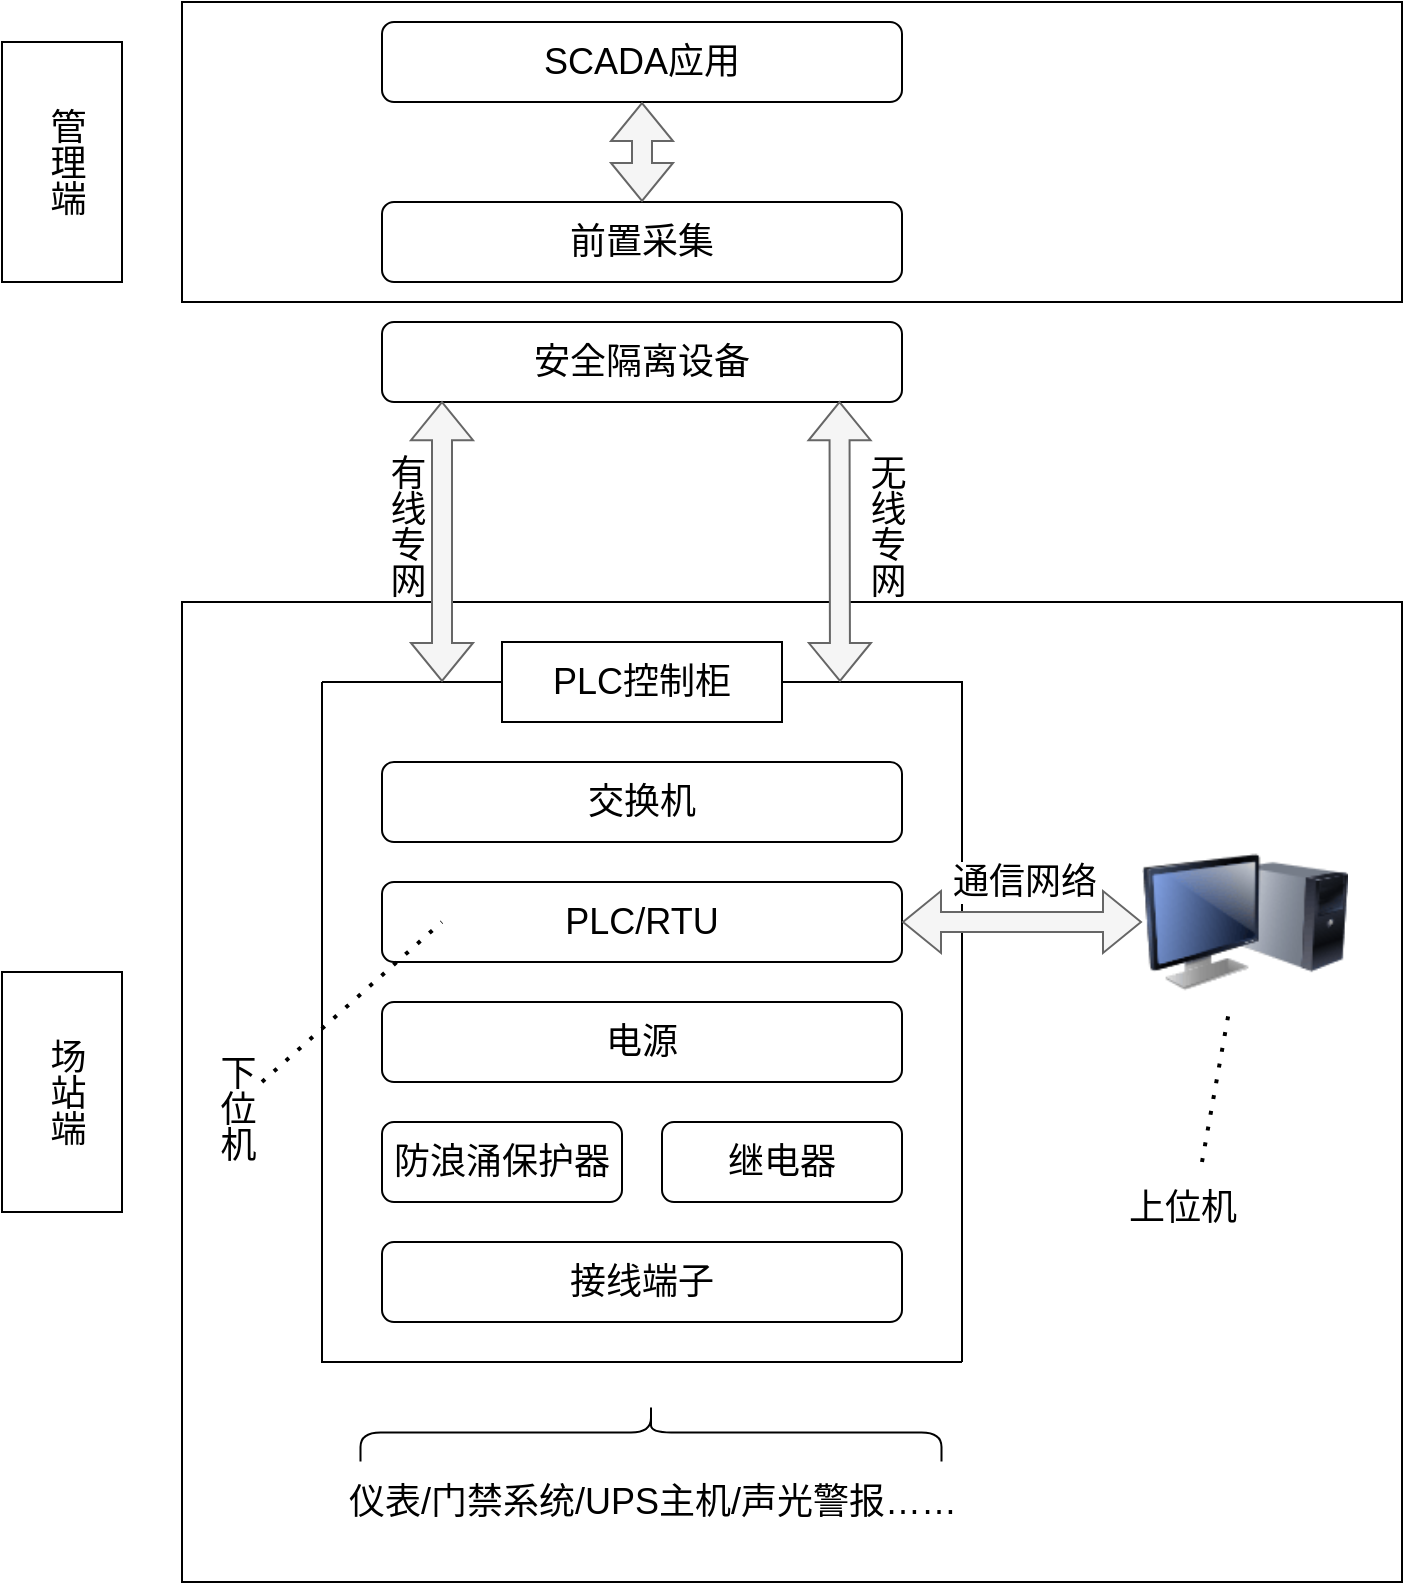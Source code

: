 <mxfile version="24.7.17">
  <diagram name="第 1 页" id="QgNK3eTXXUzqxRTv0S-a">
    <mxGraphModel dx="1435" dy="835" grid="1" gridSize="10" guides="1" tooltips="1" connect="1" arrows="1" fold="1" page="1" pageScale="1" pageWidth="827" pageHeight="1169" math="0" shadow="0">
      <root>
        <mxCell id="0" />
        <mxCell id="1" parent="0" />
        <mxCell id="0Bb9e7Ep8R2SE3kqVJWD-13" value="" style="rounded=0;whiteSpace=wrap;html=1;" vertex="1" parent="1">
          <mxGeometry x="220" y="420" width="610" height="490" as="geometry" />
        </mxCell>
        <mxCell id="0Bb9e7Ep8R2SE3kqVJWD-29" style="edgeStyle=elbowEdgeStyle;rounded=0;orthogonalLoop=1;jettySize=auto;html=1;elbow=vertical;endArrow=none;endFill=0;" edge="1" parent="1">
          <mxGeometry relative="1" as="geometry">
            <mxPoint x="610" y="800" as="targetPoint" />
            <mxPoint x="290" y="460" as="sourcePoint" />
            <Array as="points">
              <mxPoint x="310" y="800" />
            </Array>
          </mxGeometry>
        </mxCell>
        <mxCell id="0Bb9e7Ep8R2SE3kqVJWD-12" value="&lt;span style=&quot;font-size: 18px;&quot;&gt;接线端子&lt;/span&gt;" style="rounded=1;whiteSpace=wrap;html=1;" vertex="1" parent="1">
          <mxGeometry x="320" y="740" width="260" height="40" as="geometry" />
        </mxCell>
        <mxCell id="0Bb9e7Ep8R2SE3kqVJWD-5" value="&lt;font style=&quot;font-size: 18px;&quot;&gt;PLC控制柜&lt;/font&gt;" style="rounded=0;whiteSpace=wrap;html=1;" vertex="1" parent="1">
          <mxGeometry x="380" y="440" width="140" height="40" as="geometry" />
        </mxCell>
        <mxCell id="0Bb9e7Ep8R2SE3kqVJWD-30" style="edgeStyle=orthogonalEdgeStyle;rounded=0;orthogonalLoop=1;jettySize=auto;html=1;endArrow=none;endFill=0;" edge="1" parent="1" source="0Bb9e7Ep8R2SE3kqVJWD-5">
          <mxGeometry relative="1" as="geometry">
            <mxPoint x="610" y="800" as="targetPoint" />
            <Array as="points">
              <mxPoint x="610" y="460" />
              <mxPoint x="610" y="800" />
            </Array>
          </mxGeometry>
        </mxCell>
        <mxCell id="0Bb9e7Ep8R2SE3kqVJWD-4" value="" style="rounded=0;whiteSpace=wrap;html=1;" vertex="1" parent="1">
          <mxGeometry x="220" y="120" width="610" height="150" as="geometry" />
        </mxCell>
        <mxCell id="0Bb9e7Ep8R2SE3kqVJWD-1" value="&lt;span style=&quot;font-size: 18px;&quot;&gt;前置采集&lt;/span&gt;" style="rounded=1;whiteSpace=wrap;html=1;" vertex="1" parent="1">
          <mxGeometry x="320" y="220" width="260" height="40" as="geometry" />
        </mxCell>
        <mxCell id="0Bb9e7Ep8R2SE3kqVJWD-2" value="&lt;span style=&quot;font-size: 18px;&quot;&gt;SCADA应用&lt;/span&gt;" style="rounded=1;whiteSpace=wrap;html=1;" vertex="1" parent="1">
          <mxGeometry x="320" y="130" width="260" height="40" as="geometry" />
        </mxCell>
        <mxCell id="0Bb9e7Ep8R2SE3kqVJWD-3" value="&lt;font style=&quot;font-size: 18px;&quot;&gt;安全隔离设备&lt;/font&gt;" style="rounded=1;whiteSpace=wrap;html=1;" vertex="1" parent="1">
          <mxGeometry x="320" y="280" width="260" height="40" as="geometry" />
        </mxCell>
        <mxCell id="0Bb9e7Ep8R2SE3kqVJWD-31" style="edgeStyle=orthogonalEdgeStyle;rounded=0;orthogonalLoop=1;jettySize=auto;html=1;endArrow=none;endFill=0;" edge="1" parent="1" source="0Bb9e7Ep8R2SE3kqVJWD-5">
          <mxGeometry relative="1" as="geometry">
            <mxPoint x="290" y="460" as="targetPoint" />
          </mxGeometry>
        </mxCell>
        <mxCell id="0Bb9e7Ep8R2SE3kqVJWD-7" value="&lt;font style=&quot;font-size: 18px;&quot;&gt;交换机&lt;/font&gt;" style="rounded=1;whiteSpace=wrap;html=1;" vertex="1" parent="1">
          <mxGeometry x="320" y="500" width="260" height="40" as="geometry" />
        </mxCell>
        <mxCell id="0Bb9e7Ep8R2SE3kqVJWD-8" value="&lt;span style=&quot;font-size: 18px;&quot;&gt;PLC/RTU&lt;/span&gt;" style="rounded=1;whiteSpace=wrap;html=1;" vertex="1" parent="1">
          <mxGeometry x="320" y="560" width="260" height="40" as="geometry" />
        </mxCell>
        <mxCell id="0Bb9e7Ep8R2SE3kqVJWD-9" value="&lt;span style=&quot;font-size: 18px;&quot;&gt;电源&lt;/span&gt;" style="rounded=1;whiteSpace=wrap;html=1;" vertex="1" parent="1">
          <mxGeometry x="320" y="620" width="260" height="40" as="geometry" />
        </mxCell>
        <mxCell id="0Bb9e7Ep8R2SE3kqVJWD-10" value="&lt;span style=&quot;font-size: 18px;&quot;&gt;防浪涌保护器&lt;/span&gt;" style="rounded=1;whiteSpace=wrap;html=1;" vertex="1" parent="1">
          <mxGeometry x="320" y="680" width="120" height="40" as="geometry" />
        </mxCell>
        <mxCell id="0Bb9e7Ep8R2SE3kqVJWD-11" value="&lt;span style=&quot;font-size: 18px;&quot;&gt;继电器&lt;/span&gt;" style="rounded=1;whiteSpace=wrap;html=1;" vertex="1" parent="1">
          <mxGeometry x="460" y="680" width="120" height="40" as="geometry" />
        </mxCell>
        <mxCell id="0Bb9e7Ep8R2SE3kqVJWD-20" value="" style="shape=flexArrow;endArrow=classic;startArrow=classic;html=1;rounded=0;entryX=0.5;entryY=1;entryDx=0;entryDy=0;fillColor=#f5f5f5;strokeColor=#666666;" edge="1" parent="1" target="0Bb9e7Ep8R2SE3kqVJWD-2">
          <mxGeometry width="100" height="100" relative="1" as="geometry">
            <mxPoint x="450" y="220" as="sourcePoint" />
            <mxPoint x="450" y="180" as="targetPoint" />
          </mxGeometry>
        </mxCell>
        <mxCell id="0Bb9e7Ep8R2SE3kqVJWD-21" value="" style="shape=curlyBracket;whiteSpace=wrap;html=1;rounded=1;flipH=1;labelPosition=right;verticalLabelPosition=middle;align=left;verticalAlign=middle;rotation=-90;" vertex="1" parent="1">
          <mxGeometry x="440" y="690" width="29" height="290.5" as="geometry" />
        </mxCell>
        <mxCell id="0Bb9e7Ep8R2SE3kqVJWD-22" value="" style="image;html=1;image=img/lib/clip_art/computers/Monitor_Tower_128x128.png" vertex="1" parent="1">
          <mxGeometry x="700" y="537.5" width="103" height="85" as="geometry" />
        </mxCell>
        <mxCell id="0Bb9e7Ep8R2SE3kqVJWD-23" value="&lt;font style=&quot;font-size: 18px;&quot;&gt;仪表/门禁系统/UPS主机/声光警报……&lt;/font&gt;" style="text;html=1;align=center;verticalAlign=middle;resizable=0;points=[];autosize=1;strokeColor=none;fillColor=none;" vertex="1" parent="1">
          <mxGeometry x="290" y="850" width="330" height="40" as="geometry" />
        </mxCell>
        <mxCell id="0Bb9e7Ep8R2SE3kqVJWD-24" value="&lt;div style=&quot;&quot;&gt;&lt;span style=&quot;font-size: 18px; background-color: initial;&quot;&gt;管理端&lt;/span&gt;&lt;/div&gt;" style="rounded=0;whiteSpace=wrap;html=1;align=center;textDirection=vertical-lr;" vertex="1" parent="1">
          <mxGeometry x="130" y="140" width="60" height="120" as="geometry" />
        </mxCell>
        <mxCell id="0Bb9e7Ep8R2SE3kqVJWD-25" value="&lt;div style=&quot;&quot;&gt;&lt;span style=&quot;font-size: 18px; background-color: initial;&quot;&gt;场站端&lt;/span&gt;&lt;/div&gt;" style="rounded=0;whiteSpace=wrap;html=1;align=center;textDirection=vertical-lr;" vertex="1" parent="1">
          <mxGeometry x="130" y="605" width="60" height="120" as="geometry" />
        </mxCell>
        <mxCell id="0Bb9e7Ep8R2SE3kqVJWD-33" value="" style="endArrow=none;dashed=1;html=1;dashPattern=1 3;strokeWidth=2;rounded=0;entryX=0.115;entryY=0.5;entryDx=0;entryDy=0;entryPerimeter=0;" edge="1" parent="1" target="0Bb9e7Ep8R2SE3kqVJWD-8">
          <mxGeometry width="50" height="50" relative="1" as="geometry">
            <mxPoint x="260" y="660" as="sourcePoint" />
            <mxPoint x="510" y="360" as="targetPoint" />
          </mxGeometry>
        </mxCell>
        <mxCell id="0Bb9e7Ep8R2SE3kqVJWD-35" value="&lt;font style=&quot;font-size: 18px;&quot;&gt;下位机&lt;/font&gt;" style="text;html=1;align=center;verticalAlign=middle;resizable=0;points=[];autosize=1;strokeColor=none;fillColor=none;textDirection=vertical-lr;" vertex="1" parent="1">
          <mxGeometry x="204.5" y="670" width="80" height="40" as="geometry" />
        </mxCell>
        <mxCell id="0Bb9e7Ep8R2SE3kqVJWD-38" value="" style="endArrow=none;dashed=1;html=1;dashPattern=1 3;strokeWidth=2;rounded=0;" edge="1" parent="1" target="0Bb9e7Ep8R2SE3kqVJWD-22">
          <mxGeometry width="50" height="50" relative="1" as="geometry">
            <mxPoint x="730" y="700" as="sourcePoint" />
            <mxPoint x="734.471" y="670" as="targetPoint" />
          </mxGeometry>
        </mxCell>
        <mxCell id="0Bb9e7Ep8R2SE3kqVJWD-39" value="&lt;font style=&quot;font-size: 18px;&quot;&gt;上位机&lt;/font&gt;" style="text;html=1;align=center;verticalAlign=middle;resizable=0;points=[];autosize=1;strokeColor=none;fillColor=none;" vertex="1" parent="1">
          <mxGeometry x="680" y="703" width="80" height="40" as="geometry" />
        </mxCell>
        <mxCell id="0Bb9e7Ep8R2SE3kqVJWD-41" value="" style="shape=flexArrow;endArrow=classic;startArrow=classic;html=1;rounded=0;exitX=1;exitY=0.5;exitDx=0;exitDy=0;entryX=0;entryY=0.5;entryDx=0;entryDy=0;fillColor=#f5f5f5;strokeColor=#666666;" edge="1" parent="1" source="0Bb9e7Ep8R2SE3kqVJWD-8" target="0Bb9e7Ep8R2SE3kqVJWD-22">
          <mxGeometry width="100" height="100" relative="1" as="geometry">
            <mxPoint x="680" y="470" as="sourcePoint" />
            <mxPoint x="780" y="370" as="targetPoint" />
          </mxGeometry>
        </mxCell>
        <mxCell id="0Bb9e7Ep8R2SE3kqVJWD-42" value="&lt;font style=&quot;font-size: 18px;&quot;&gt;通信网络&lt;/font&gt;" style="edgeLabel;html=1;align=center;verticalAlign=middle;resizable=0;points=[];" vertex="1" connectable="0" parent="0Bb9e7Ep8R2SE3kqVJWD-41">
          <mxGeometry x="0.088" y="5" relative="1" as="geometry">
            <mxPoint x="-5" y="-15" as="offset" />
          </mxGeometry>
        </mxCell>
        <mxCell id="0Bb9e7Ep8R2SE3kqVJWD-46" value="" style="shape=flexArrow;endArrow=classic;startArrow=classic;html=1;rounded=0;fillColor=#f5f5f5;strokeColor=#666666;fillStyle=auto;" edge="1" parent="1">
          <mxGeometry width="100" height="100" relative="1" as="geometry">
            <mxPoint x="549" y="460" as="sourcePoint" />
            <mxPoint x="548.75" y="319.6" as="targetPoint" />
          </mxGeometry>
        </mxCell>
        <mxCell id="0Bb9e7Ep8R2SE3kqVJWD-49" value="&lt;font style=&quot;font-size: 18px;&quot;&gt;无线专网&lt;/font&gt;" style="edgeLabel;html=1;align=center;verticalAlign=middle;resizable=0;points=[];textDirection=vertical-lr;" vertex="1" connectable="0" parent="0Bb9e7Ep8R2SE3kqVJWD-46">
          <mxGeometry x="0.244" y="-2" relative="1" as="geometry">
            <mxPoint x="19" y="8" as="offset" />
          </mxGeometry>
        </mxCell>
        <mxCell id="0Bb9e7Ep8R2SE3kqVJWD-45" value="" style="shape=flexArrow;endArrow=classic;startArrow=classic;html=1;rounded=0;fillColor=#f5f5f5;strokeColor=#666666;" edge="1" parent="1">
          <mxGeometry width="100" height="100" relative="1" as="geometry">
            <mxPoint x="350" y="460" as="sourcePoint" />
            <mxPoint x="350" y="319.6" as="targetPoint" />
          </mxGeometry>
        </mxCell>
        <mxCell id="0Bb9e7Ep8R2SE3kqVJWD-48" value="&lt;font style=&quot;font-size: 18px;&quot;&gt;有线专网&lt;/font&gt;" style="edgeLabel;html=1;align=center;verticalAlign=middle;resizable=0;points=[];textDirection=vertical-lr;" vertex="1" connectable="0" parent="0Bb9e7Ep8R2SE3kqVJWD-45">
          <mxGeometry x="0.191" y="5" relative="1" as="geometry">
            <mxPoint x="-15" y="4" as="offset" />
          </mxGeometry>
        </mxCell>
      </root>
    </mxGraphModel>
  </diagram>
</mxfile>

